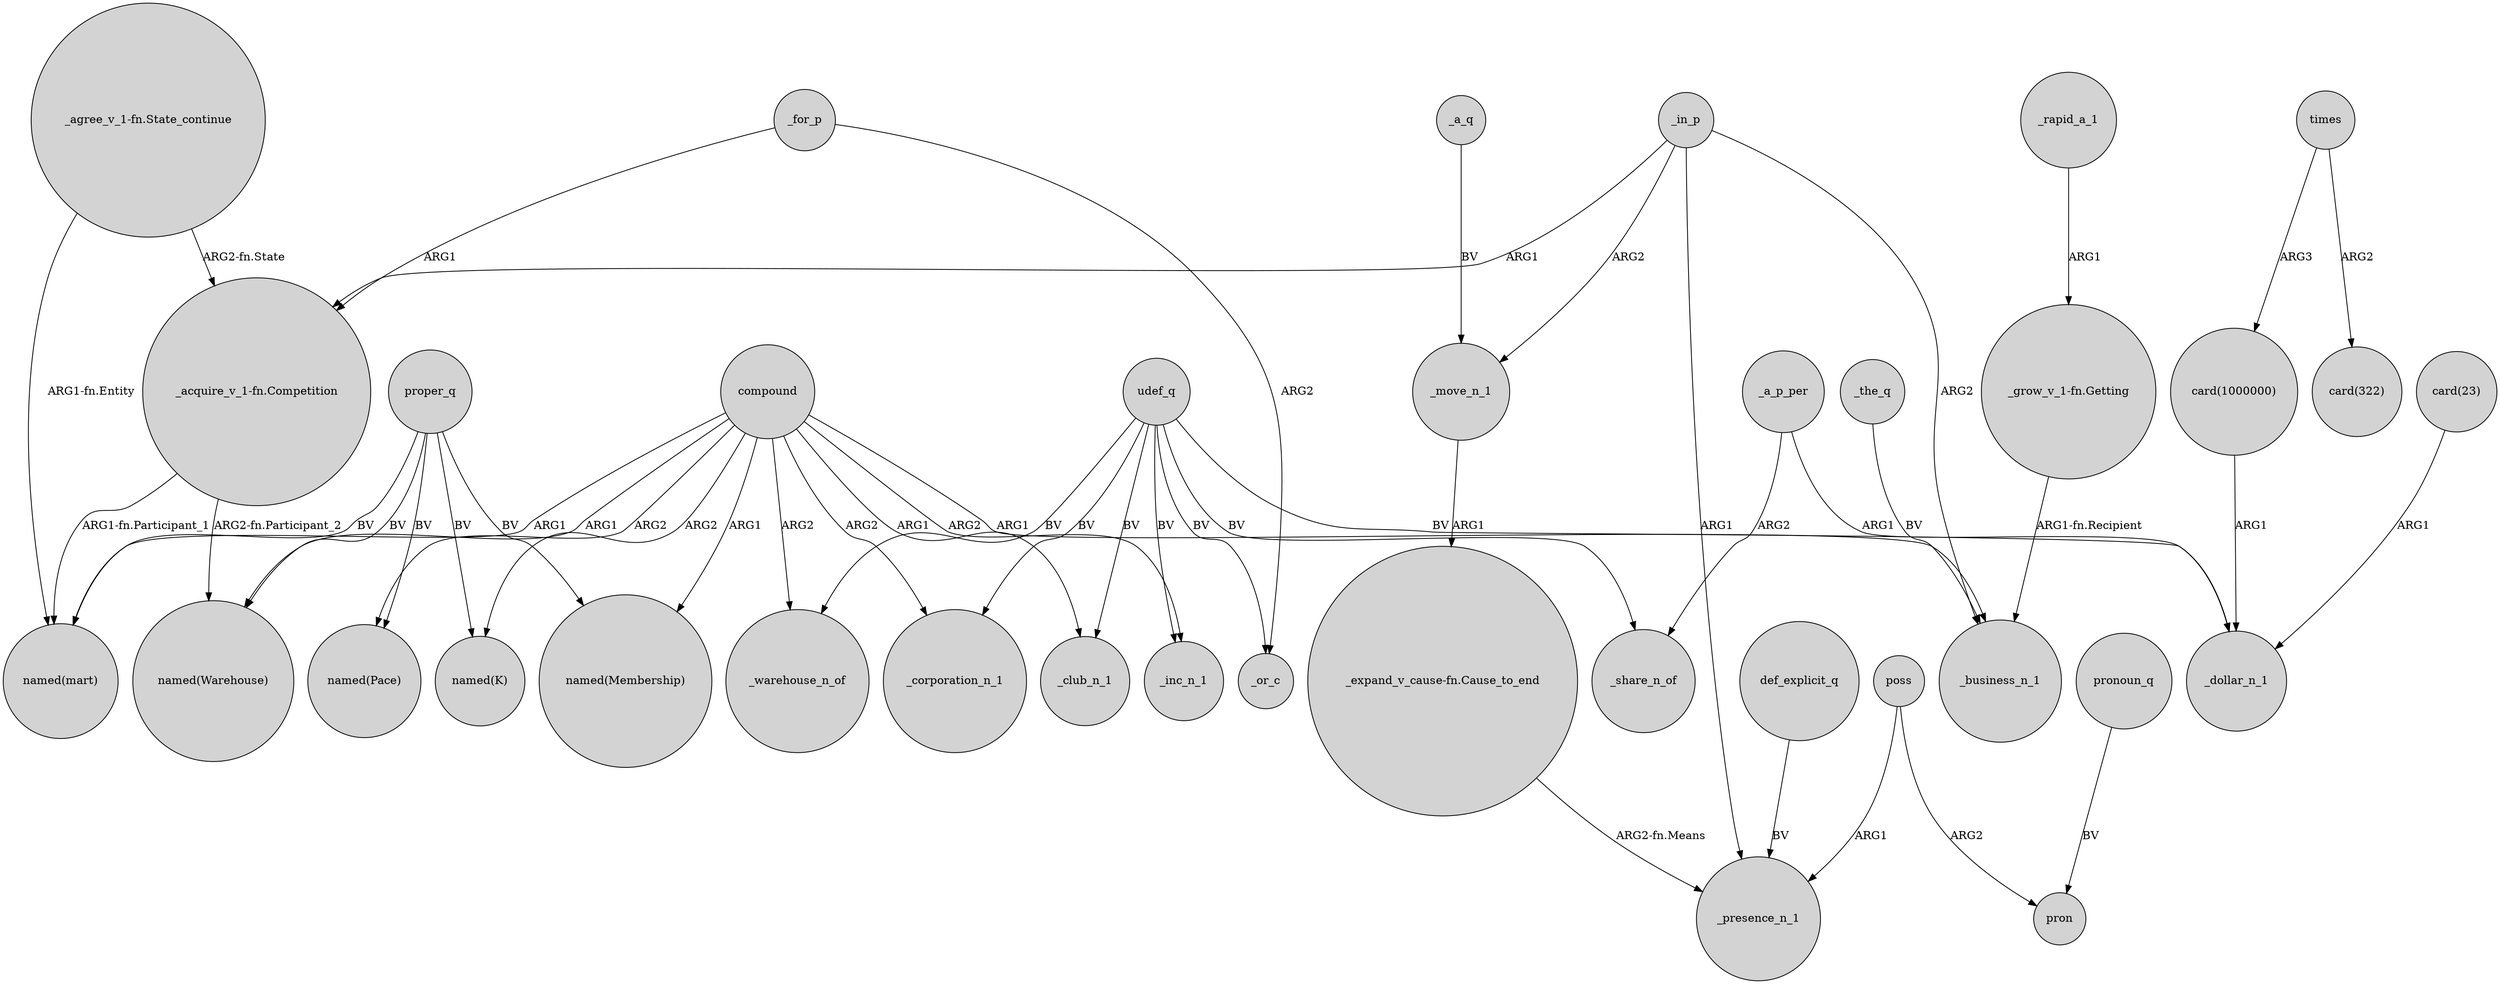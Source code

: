 digraph {
	node [shape=circle style=filled]
	proper_q -> "named(Membership)" [label=BV]
	"card(23)" -> _dollar_n_1 [label=ARG1]
	poss -> _presence_n_1 [label=ARG1]
	def_explicit_q -> _presence_n_1 [label=BV]
	"_acquire_v_1-fn.Competition" -> "named(Warehouse)" [label="ARG2-fn.Participant_2"]
	"_expand_v_cause-fn.Cause_to_end" -> _presence_n_1 [label="ARG2-fn.Means"]
	"_grow_v_1-fn.Getting" -> _business_n_1 [label="ARG1-fn.Recipient"]
	proper_q -> "named(mart)" [label=BV]
	_the_q -> _business_n_1 [label=BV]
	times -> "card(1000000)" [label=ARG3]
	_in_p -> _presence_n_1 [label=ARG1]
	udef_q -> _warehouse_n_of [label=BV]
	udef_q -> _club_n_1 [label=BV]
	proper_q -> "named(Pace)" [label=BV]
	_for_p -> "_acquire_v_1-fn.Competition" [label=ARG1]
	proper_q -> "named(K)" [label=BV]
	udef_q -> _or_c [label=BV]
	compound -> "named(mart)" [label=ARG1]
	compound -> _club_n_1 [label=ARG1]
	pronoun_q -> pron [label=BV]
	udef_q -> _inc_n_1 [label=BV]
	_move_n_1 -> "_expand_v_cause-fn.Cause_to_end" [label=ARG1]
	poss -> pron [label=ARG2]
	compound -> _inc_n_1 [label=ARG2]
	proper_q -> "named(Warehouse)" [label=BV]
	_a_p_per -> _share_n_of [label=ARG2]
	"_agree_v_1-fn.State_continue" -> "_acquire_v_1-fn.Competition" [label="ARG2-fn.State"]
	_for_p -> _or_c [label=ARG2]
	udef_q -> _share_n_of [label=BV]
	_in_p -> "_acquire_v_1-fn.Competition" [label=ARG1]
	udef_q -> _dollar_n_1 [label=BV]
	"card(1000000)" -> _dollar_n_1 [label=ARG1]
	compound -> _warehouse_n_of [label=ARG2]
	compound -> "named(Membership)" [label=ARG1]
	_a_p_per -> _dollar_n_1 [label=ARG1]
	"_acquire_v_1-fn.Competition" -> "named(mart)" [label="ARG1-fn.Participant_1"]
	_in_p -> _business_n_1 [label=ARG2]
	"_agree_v_1-fn.State_continue" -> "named(mart)" [label="ARG1-fn.Entity"]
	compound -> _corporation_n_1 [label=ARG2]
	udef_q -> _corporation_n_1 [label=BV]
	_a_q -> _move_n_1 [label=BV]
	compound -> "named(K)" [label=ARG2]
	times -> "card(322)" [label=ARG2]
	compound -> _business_n_1 [label=ARG1]
	_rapid_a_1 -> "_grow_v_1-fn.Getting" [label=ARG1]
	_in_p -> _move_n_1 [label=ARG2]
	compound -> "named(Warehouse)" [label=ARG1]
	compound -> "named(Pace)" [label=ARG2]
}
